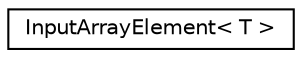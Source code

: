 digraph "Graphical Class Hierarchy"
{
 // LATEX_PDF_SIZE
  edge [fontname="Helvetica",fontsize="10",labelfontname="Helvetica",labelfontsize="10"];
  node [fontname="Helvetica",fontsize="10",shape=record];
  rankdir="LR";
  Node0 [label="InputArrayElement\< T \>",height=0.2,width=0.4,color="black", fillcolor="white", style="filled",URL="$classarm__conv_1_1depthwise_1_1depthwise__depthfirst_1_1_input_array_element.xhtml",tooltip=" "];
}
